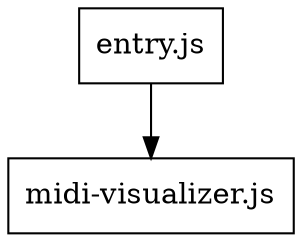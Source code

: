 digraph midi_viz_data_flow {
	node [shape = box];

	entry [label = "entry.js"];
	visualizerWrapper [label = "midi-visualizer.js"];

	entry -> visualizerWrapper;
}
